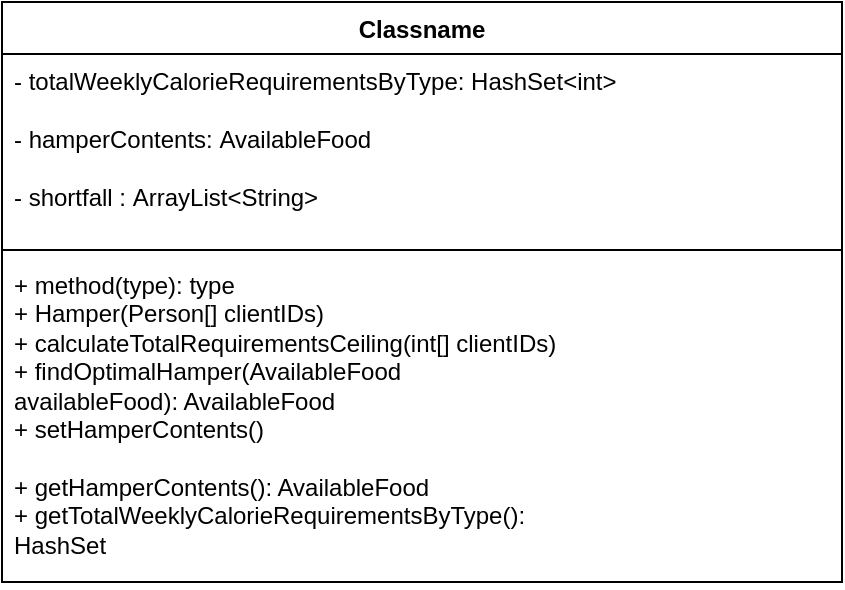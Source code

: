 <mxfile version="21.0.6" type="github">
  <diagram name="Page-1" id="w6vay4CM0imPE2UAvKqg">
    <mxGraphModel dx="1354" dy="701" grid="1" gridSize="10" guides="1" tooltips="1" connect="1" arrows="1" fold="1" page="1" pageScale="1" pageWidth="850" pageHeight="1100" math="0" shadow="0">
      <root>
        <mxCell id="0" />
        <mxCell id="1" parent="0" />
        <mxCell id="CjihOQv_C-0zfXQnCnq9-9" value="Classname" style="swimlane;fontStyle=1;align=center;verticalAlign=top;childLayout=stackLayout;horizontal=1;startSize=26;horizontalStack=0;resizeParent=1;resizeParentMax=0;resizeLast=0;collapsible=1;marginBottom=0;whiteSpace=wrap;html=1;" vertex="1" parent="1">
          <mxGeometry x="-180" y="210" width="420" height="290" as="geometry" />
        </mxCell>
        <mxCell id="CjihOQv_C-0zfXQnCnq9-10" value="- totalWeeklyCalorieRequirementsByType:&amp;nbsp;HashSet&amp;lt;int&amp;gt;&lt;br&gt;&lt;br&gt;- hamperContents:&amp;nbsp;AvailableFood&lt;br&gt;&lt;br&gt;-&amp;nbsp;shortfall :&amp;nbsp;ArrayList&amp;lt;String&amp;gt;&lt;br&gt;&lt;br&gt;" style="text;strokeColor=none;fillColor=none;align=left;verticalAlign=top;spacingLeft=4;spacingRight=4;overflow=hidden;rotatable=0;points=[[0,0.5],[1,0.5]];portConstraint=eastwest;whiteSpace=wrap;html=1;" vertex="1" parent="CjihOQv_C-0zfXQnCnq9-9">
          <mxGeometry y="26" width="420" height="94" as="geometry" />
        </mxCell>
        <mxCell id="CjihOQv_C-0zfXQnCnq9-11" value="" style="line;strokeWidth=1;fillColor=none;align=left;verticalAlign=middle;spacingTop=-1;spacingLeft=3;spacingRight=3;rotatable=0;labelPosition=right;points=[];portConstraint=eastwest;strokeColor=inherit;" vertex="1" parent="CjihOQv_C-0zfXQnCnq9-9">
          <mxGeometry y="120" width="420" height="8" as="geometry" />
        </mxCell>
        <mxCell id="CjihOQv_C-0zfXQnCnq9-12" value="+ method(type): type&lt;br&gt;+ Hamper(Person[] clientIDs)&lt;br&gt;+&amp;nbsp;calculateTotalRequirementsCeiling(int[] clientIDs)&lt;br&gt;+ findOptimalHamper(AvailableFood&lt;br/&gt; availableFood): AvailableFood&amp;nbsp; &lt;br&gt;+ setHamperContents()&lt;br/&gt;&lt;br&gt;+ getHamperContents(): AvailableFood &lt;br&gt;+ getTotalWeeklyCalorieRequirementsByType():&lt;br/&gt; HashSet&lt;br/&gt;&lt;br&gt;+ getShortFall(): ArrayList" style="text;strokeColor=none;fillColor=none;align=left;verticalAlign=top;spacingLeft=4;spacingRight=4;overflow=hidden;rotatable=0;points=[[0,0.5],[1,0.5]];portConstraint=eastwest;whiteSpace=wrap;html=1;" vertex="1" parent="CjihOQv_C-0zfXQnCnq9-9">
          <mxGeometry y="128" width="420" height="162" as="geometry" />
        </mxCell>
      </root>
    </mxGraphModel>
  </diagram>
</mxfile>
